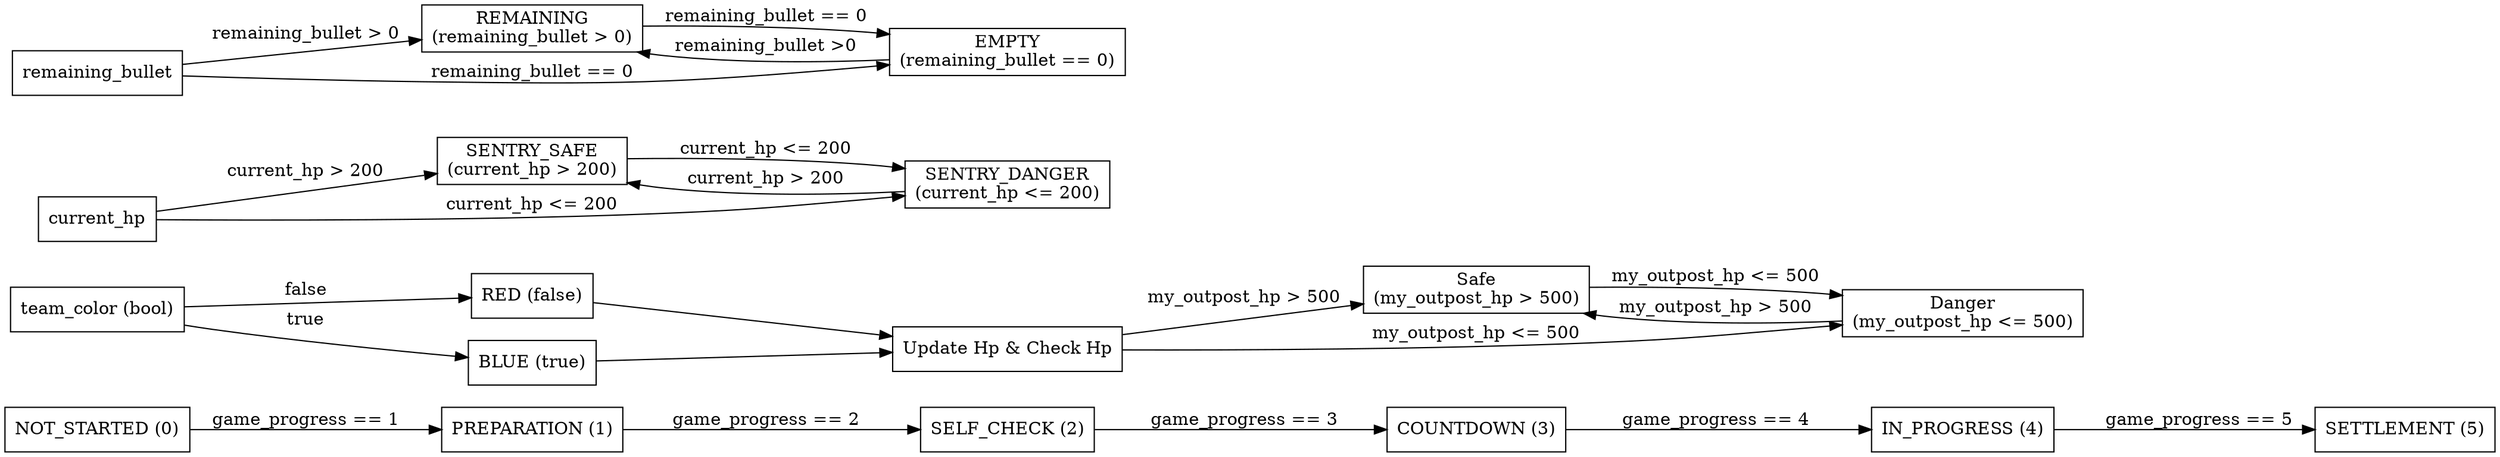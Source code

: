 digraph StateMachines {
    rankdir=LR;

    subgraph game_status_state_machine {
        label = "GameStateMachine";
        style=filled;
        color=lightgrey;

        node [shape=box];
        
        NOT_STARTED -> PREPARATION [label="game_progress == 1"];
        PREPARATION -> SELF_CHECK [label="game_progress == 2"];
        SELF_CHECK -> COUNTDOWN [label="game_progress == 3"];
        COUNTDOWN -> IN_PROGRESS [label="game_progress == 4"];
        IN_PROGRESS -> SETTLEMENT [label="game_progress == 5"];

        NOT_STARTED [label="NOT_STARTED (0)"];
        PREPARATION [label="PREPARATION (1)"];
        SELF_CHECK [label="SELF_CHECK (2)"];
        COUNTDOWN [label="COUNTDOWN (3)"];
        IN_PROGRESS [label="IN_PROGRESS (4)"];
        SETTLEMENT [label="SETTLEMENT (5)"];
    }

    subgraph outpost_state_machine {
        label = "OutpostStateMachine";
        style=filled;
        color=lightyellow;

        node [shape=box];

        team_color [label="team_color (bool)"];
        RED [label="RED (false)"];
        BLUE [label="BLUE (true)"];
        Safe [label="Safe\n(my_outpost_hp > 500)"];
        Danger [label="Danger\n(my_outpost_hp <= 500)"];

        team_color -> RED [label="false"];
        team_color -> BLUE [label="true"];
        RED -> "Update Hp & Check Hp";
        BLUE -> "Update Hp & Check Hp";
        "Update Hp & Check Hp" -> Safe [label="my_outpost_hp > 500"];
        "Update Hp & Check Hp" -> Danger [label="my_outpost_hp <= 500"];
        Safe -> Danger [label="my_outpost_hp <= 500"];
        Danger -> Safe [label="my_outpost_hp > 500"];
    }

    subgraph robot_status_state_machine {
        label = "RobotStatusStateMachine";
        style=filled;
        color=lightblue;

        node [shape=box];

        current_hp [label="current_hp"];
        remaining_bullet [label="remaining_bullet"];

        SENTRY_SAFE [label="SENTRY_SAFE\n(current_hp > 200)"];
        SENTRY_DANGER [label="SENTRY_DANGER\n(current_hp <= 200)"];
        REMAINING [label="REMAINING\n(remaining_bullet > 0)"];
        EMPTY [label="EMPTY\n(remaining_bullet == 0)"];

        current_hp -> SENTRY_SAFE [label="current_hp > 200"];
        current_hp -> SENTRY_DANGER [label="current_hp <= 200"];
        SENTRY_SAFE -> SENTRY_DANGER [label="current_hp <= 200"];
        SENTRY_DANGER -> SENTRY_SAFE [label="current_hp > 200"];

        remaining_bullet -> REMAINING [label="remaining_bullet > 0"];
        remaining_bullet -> EMPTY [label="remaining_bullet == 0"];
        REMAINING -> EMPTY [label="remaining_bullet == 0"];
        EMPTY -> REMAINING [label="remaining_bullet >0"];
    }
}
